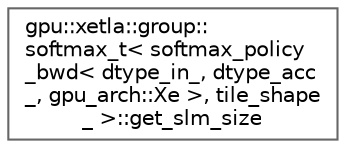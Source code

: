 digraph "Graphical Class Hierarchy"
{
 // LATEX_PDF_SIZE
  bgcolor="transparent";
  edge [fontname=Helvetica,fontsize=10,labelfontname=Helvetica,labelfontsize=10];
  node [fontname=Helvetica,fontsize=10,shape=box,height=0.2,width=0.4];
  rankdir="LR";
  Node0 [id="Node000000",label="gpu::xetla::group::\lsoftmax_t\< softmax_policy\l_bwd\< dtype_in_, dtype_acc\l_, gpu_arch::Xe \>, tile_shape\l_ \>::get_slm_size",height=0.2,width=0.4,color="grey40", fillcolor="white", style="filled",URL="$structgpu_1_1xetla_1_1group_1_1softmax__t_3_01softmax__policy__bwd_3_01dtype__in___00_01dtype__a41429c63d93cb078a73a411866c2d1db.html",tooltip=" "];
}

